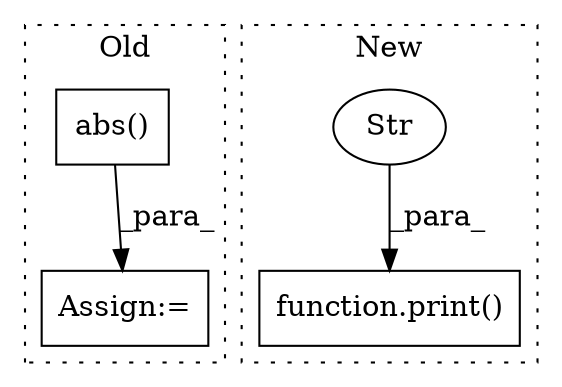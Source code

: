 digraph G {
subgraph cluster0 {
1 [label="abs()" a="75" s="1107" l="33" shape="box"];
3 [label="Assign:=" a="68" s="1104" l="3" shape="box"];
label = "Old";
style="dotted";
}
subgraph cluster1 {
2 [label="function.print()" a="75" s="1098,1145" l="6,1" shape="box"];
4 [label="Str" a="66" s="1104" l="41" shape="ellipse"];
label = "New";
style="dotted";
}
1 -> 3 [label="_para_"];
4 -> 2 [label="_para_"];
}